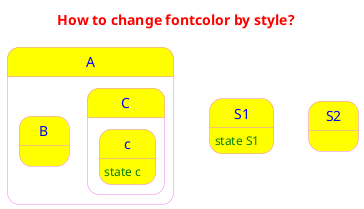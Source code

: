 {
  "sha1": "l9wdf7h9elj6jjpn0n87cuumv6n1z21",
  "insertion": {
    "when": "2024-06-03T18:59:33.926Z",
    "url": "https://forum.plantuml.net/14554/style-state-allow-fontcolor-style-on-state",
    "user": "plantuml@gmail.com"
  }
}
@startuml
<style>
root {
  FontColor Red
}
state {
  FontColor Blue
  BackGroundColor yellow
  LineColor violet
  header {
  	FontColor Green
  }
}
</style>
title How to change fontcolor by style?
state A {
  state B {
  }
  state C {
    state c : state c
  }
}
 
state S1 : state S1
state S2

@enduml
